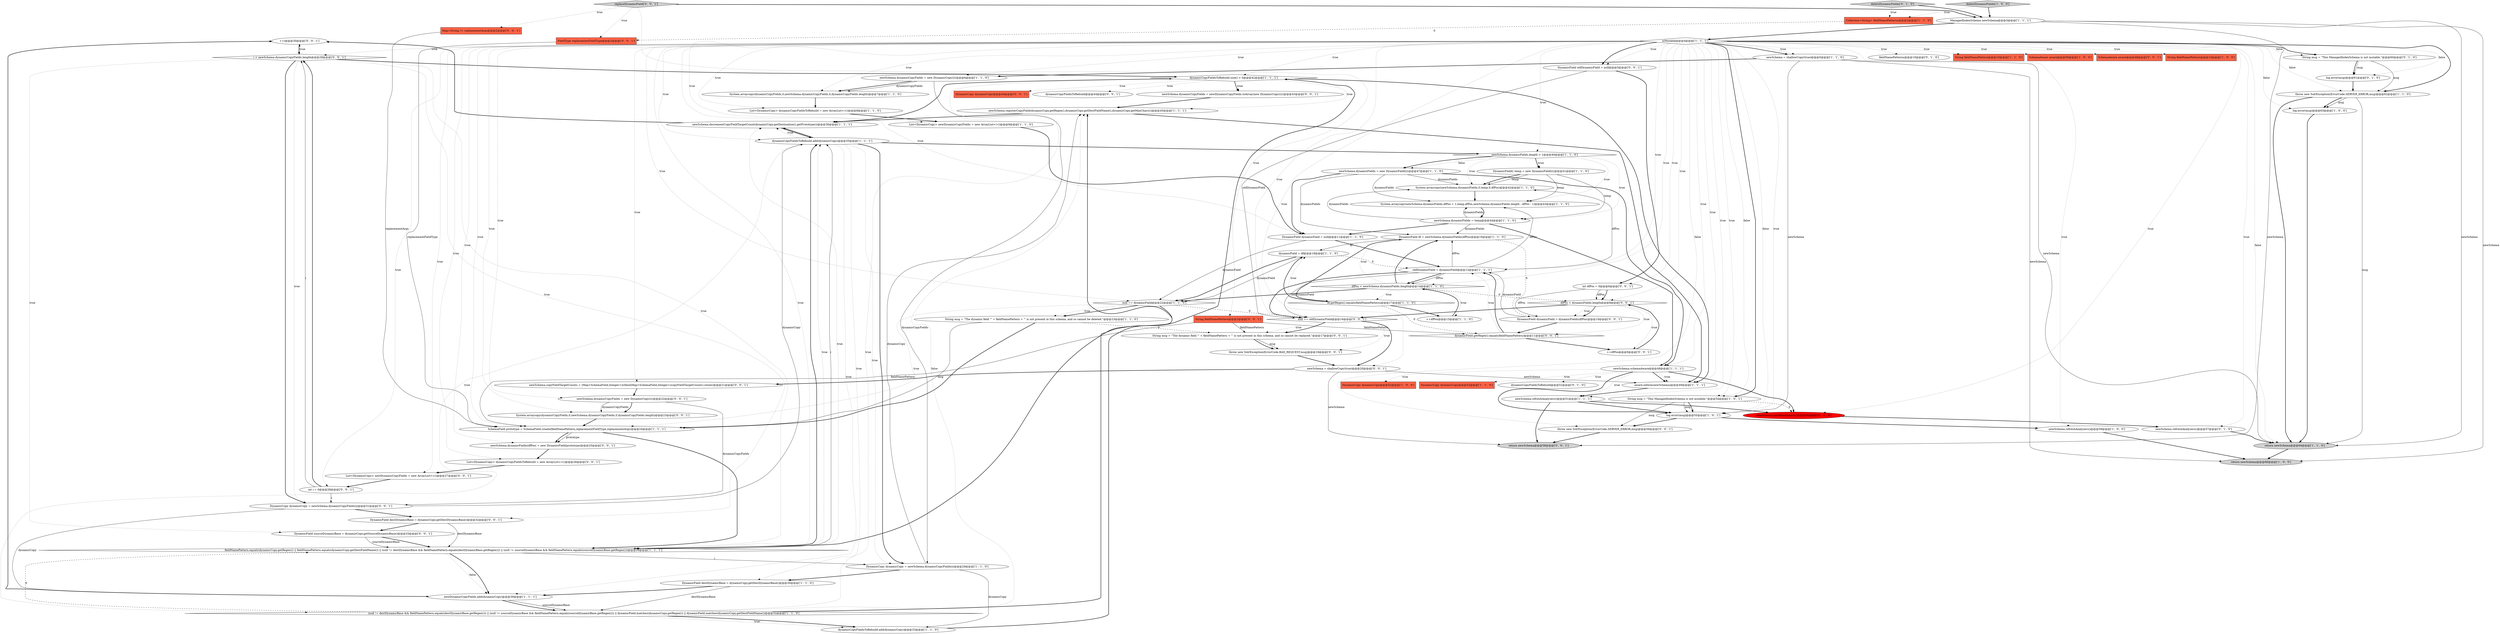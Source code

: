 digraph {
83 [style = filled, label = "++i@@@30@@@['0', '0', '1']", fillcolor = white, shape = ellipse image = "AAA0AAABBB3BBB"];
57 [style = filled, label = "String fieldNamePattern@@@2@@@['0', '0', '1']", fillcolor = tomato, shape = box image = "AAA0AAABBB3BBB"];
61 [style = filled, label = "newSchema.dynamicFields(dfPos( = new DynamicField(prototype)@@@25@@@['0', '0', '1']", fillcolor = white, shape = ellipse image = "AAA0AAABBB3BBB"];
11 [style = filled, label = "newSchema = shallowCopy(true)@@@5@@@['1', '1', '0']", fillcolor = white, shape = ellipse image = "AAA0AAABBB1BBB"];
79 [style = filled, label = "newSchema.dynamicCopyFields = new DynamicCopy((((@@@22@@@['0', '0', '1']", fillcolor = white, shape = ellipse image = "AAA0AAABBB3BBB"];
40 [style = filled, label = "SchemaField prototype = SchemaField.create(fieldNamePattern,replacementFieldType,replacementArgs)@@@24@@@['1', '1', '1']", fillcolor = white, shape = ellipse image = "AAA0AAABBB1BBB"];
42 [style = filled, label = "return newSchema@@@64@@@['1', '1', '0']", fillcolor = lightgray, shape = ellipse image = "AAA0AAABBB1BBB"];
84 [style = filled, label = "dynamicCopyFieldsToRebuild@@@44@@@['0', '0', '1']", fillcolor = white, shape = ellipse image = "AAA0AAABBB3BBB"];
15 [style = filled, label = "Collection<String> fieldNamePatterns@@@2@@@['1', '1', '0']", fillcolor = tomato, shape = box image = "AAA0AAABBB1BBB"];
54 [style = filled, label = "fieldNamePatterns@@@10@@@['0', '1', '0']", fillcolor = white, shape = ellipse image = "AAA0AAABBB2BBB"];
5 [style = filled, label = "aware.inform(newSchema)@@@49@@@['1', '1', '1']", fillcolor = white, shape = ellipse image = "AAA0AAABBB1BBB"];
50 [style = filled, label = "log.error(msg)@@@61@@@['0', '1', '0']", fillcolor = white, shape = ellipse image = "AAA0AAABBB2BBB"];
78 [style = filled, label = "i < newSchema.dynamicCopyFields.length@@@29@@@['0', '0', '1']", fillcolor = white, shape = diamond image = "AAA0AAABBB3BBB"];
20 [style = filled, label = "deleteDynamicFields['1', '0', '0']", fillcolor = lightgray, shape = diamond image = "AAA0AAABBB1BBB"];
44 [style = filled, label = "System.arraycopy(dynamicCopyFields,0,newSchema.dynamicCopyFields,0,dynamicCopyFields.length)@@@7@@@['1', '1', '0']", fillcolor = white, shape = ellipse image = "AAA0AAABBB1BBB"];
9 [style = filled, label = "newSchema.dynamicFields.length > 1@@@40@@@['1', '1', '0']", fillcolor = white, shape = diamond image = "AAA0AAABBB1BBB"];
39 [style = filled, label = "List<DynamicCopy> dynamicCopyFieldsToRebuild = new ArrayList<>()@@@8@@@['1', '1', '0']", fillcolor = white, shape = ellipse image = "AAA0AAABBB1BBB"];
59 [style = filled, label = "DynamicCopy dynamicCopy = newSchema.dynamicCopyFields(i(@@@31@@@['0', '0', '1']", fillcolor = white, shape = ellipse image = "AAA0AAABBB3BBB"];
77 [style = filled, label = "FieldType replacementFieldType@@@2@@@['0', '0', '1']", fillcolor = tomato, shape = box image = "AAA0AAABBB3BBB"];
64 [style = filled, label = "newSchema.dynamicCopyFields = newDynamicCopyFields.toArray(new DynamicCopy(((()@@@43@@@['0', '0', '1']", fillcolor = white, shape = ellipse image = "AAA0AAABBB3BBB"];
4 [style = filled, label = "newSchema.dynamicFields = new DynamicField((((@@@47@@@['1', '1', '0']", fillcolor = white, shape = ellipse image = "AAA0AAABBB1BBB"];
36 [style = filled, label = "++dfPos@@@15@@@['1', '1', '0']", fillcolor = white, shape = ellipse image = "AAA0AAABBB1BBB"];
21 [style = filled, label = "String msg = \"The dynamic field '\" + fieldNamePattern + \"' is not present in this schema, and so cannot be deleted.\"@@@23@@@['1', '1', '0']", fillcolor = white, shape = ellipse image = "AAA0AAABBB1BBB"];
23 [style = filled, label = "DynamicCopy dynamicCopy@@@52@@@['1', '0', '0']", fillcolor = tomato, shape = box image = "AAA0AAABBB1BBB"];
38 [style = filled, label = "System.arraycopy(newSchema.dynamicFields,0,temp,0,dfPos)@@@42@@@['1', '1', '0']", fillcolor = white, shape = ellipse image = "AAA0AAABBB1BBB"];
46 [style = filled, label = "newSchema.schemaAware@@@48@@@['1', '1', '1']", fillcolor = white, shape = ellipse image = "AAA0AAABBB1BBB"];
85 [style = filled, label = "DynamicField destDynamicBase = dynamicCopy.getDestDynamicBase()@@@32@@@['0', '0', '1']", fillcolor = white, shape = ellipse image = "AAA0AAABBB3BBB"];
28 [style = filled, label = "System.arraycopy(newSchema.dynamicFields,dfPos + 1,temp,dfPos,newSchema.dynamicFields.length - dfPos - 1)@@@43@@@['1', '1', '0']", fillcolor = white, shape = ellipse image = "AAA0AAABBB1BBB"];
31 [style = filled, label = "String fieldNamePattern@@@10@@@['1', '1', '0']", fillcolor = tomato, shape = box image = "AAA0AAABBB1BBB"];
33 [style = filled, label = "DynamicCopy dynamicCopy@@@52@@@['1', '1', '0']", fillcolor = tomato, shape = box image = "AAA0AAABBB1BBB"];
14 [style = filled, label = "SchemaAware aware@@@56@@@['1', '0', '0']", fillcolor = tomato, shape = box image = "AAA0AAABBB1BBB"];
86 [style = filled, label = "List<DynamicCopy> dynamicCopyFieldsToRebuild = new ArrayList<>()@@@26@@@['0', '0', '1']", fillcolor = white, shape = ellipse image = "AAA0AAABBB3BBB"];
65 [style = filled, label = "SchemaAware aware@@@48@@@['0', '0', '1']", fillcolor = tomato, shape = box image = "AAA0AAABBB3BBB"];
25 [style = filled, label = "isMutable@@@4@@@['1', '1', '1']", fillcolor = white, shape = diamond image = "AAA0AAABBB1BBB"];
51 [style = filled, label = "dynamicCopyFieldsToRebuild@@@52@@@['0', '1', '0']", fillcolor = white, shape = ellipse image = "AAA0AAABBB2BBB"];
27 [style = filled, label = "DynamicCopy dynamicCopy = newSchema.dynamicCopyFields(i(@@@29@@@['1', '1', '0']", fillcolor = white, shape = ellipse image = "AAA0AAABBB1BBB"];
29 [style = filled, label = "DynamicField dynamicField = null@@@11@@@['1', '1', '0']", fillcolor = white, shape = ellipse image = "AAA0AAABBB1BBB"];
45 [style = filled, label = "dynamicField = df@@@18@@@['1', '1', '0']", fillcolor = white, shape = ellipse image = "AAA0AAABBB1BBB"];
87 [style = filled, label = "dfPos < dynamicFields.length@@@8@@@['0', '0', '1']", fillcolor = white, shape = diamond image = "AAA0AAABBB3BBB"];
47 [style = filled, label = "newDynamicCopyFields.add(dynamicCopy)@@@39@@@['1', '1', '1']", fillcolor = white, shape = ellipse image = "AAA0AAABBB1BBB"];
62 [style = filled, label = "replaceDynamicField['0', '0', '1']", fillcolor = lightgray, shape = diamond image = "AAA0AAABBB3BBB"];
18 [style = filled, label = "return newSchema@@@66@@@['1', '0', '0']", fillcolor = lightgray, shape = ellipse image = "AAA0AAABBB1BBB"];
71 [style = filled, label = "throw new SolrException(ErrorCode.SERVER_ERROR,msg)@@@56@@@['0', '0', '1']", fillcolor = white, shape = ellipse image = "AAA0AAABBB3BBB"];
41 [style = filled, label = "newSchema.decrementCopyFieldTargetCount(dynamicCopy.getDestination().getPrototype())@@@36@@@['1', '1', '1']", fillcolor = white, shape = ellipse image = "AAA0AAABBB1BBB"];
3 [style = filled, label = "String fieldNamePattern@@@10@@@['1', '0', '0']", fillcolor = tomato, shape = box image = "AAA0AAABBB1BBB"];
19 [style = filled, label = "df.getRegex().equals(fieldNamePattern)@@@17@@@['1', '1', '0']", fillcolor = white, shape = diamond image = "AAA0AAABBB1BBB"];
17 [style = filled, label = "newSchema.registerCopyField(dynamicCopy.getRegex(),dynamicCopy.getDestFieldName(),dynamicCopy.getMaxChars())@@@45@@@['1', '1', '1']", fillcolor = white, shape = ellipse image = "AAA0AAABBB1BBB"];
24 [style = filled, label = "String msg = \"This ManagedIndexSchema is not mutable.\"@@@54@@@['1', '0', '1']", fillcolor = white, shape = ellipse image = "AAA0AAABBB1BBB"];
43 [style = filled, label = "DynamicField destDynamicBase = dynamicCopy.getDestDynamicBase()@@@30@@@['1', '1', '0']", fillcolor = white, shape = ellipse image = "AAA0AAABBB1BBB"];
49 [style = filled, label = "throw new SolrException(ErrorCode.SERVER_ERROR,msg)@@@62@@@['1', '1', '0']", fillcolor = white, shape = ellipse image = "AAA0AAABBB1BBB"];
2 [style = filled, label = "DynamicField df = newSchema.dynamicFields(dfPos(@@@16@@@['1', '1', '0']", fillcolor = white, shape = ellipse image = "AAA0AAABBB1BBB"];
7 [style = filled, label = "oldDynamicField = dynamicField@@@12@@@['1', '1', '1']", fillcolor = white, shape = ellipse image = "AAA0AAABBB1BBB"];
75 [style = filled, label = "throw new SolrException(ErrorCode.BAD_REQUEST,msg)@@@18@@@['0', '0', '1']", fillcolor = white, shape = ellipse image = "AAA0AAABBB3BBB"];
12 [style = filled, label = "dynamicCopyFieldsToRebuild.add(dynamicCopy)@@@33@@@['1', '1', '0']", fillcolor = white, shape = ellipse image = "AAA0AAABBB1BBB"];
16 [style = filled, label = "log.error(msg)@@@55@@@['1', '0', '1']", fillcolor = white, shape = ellipse image = "AAA0AAABBB1BBB"];
88 [style = filled, label = "++dfPos@@@9@@@['0', '0', '1']", fillcolor = white, shape = ellipse image = "AAA0AAABBB3BBB"];
6 [style = filled, label = "log.error(msg)@@@63@@@['1', '0', '0']", fillcolor = white, shape = ellipse image = "AAA0AAABBB1BBB"];
52 [style = filled, label = "deleteDynamicFields['0', '1', '0']", fillcolor = lightgray, shape = diamond image = "AAA0AAABBB2BBB"];
53 [style = filled, label = "newSchema.refreshAnalyzers()@@@57@@@['0', '1', '0']", fillcolor = white, shape = ellipse image = "AAA0AAABBB2BBB"];
68 [style = filled, label = "newSchema.copyFieldTargetCounts = (Map<SchemaField,Integer>)((HashMap<SchemaField,Integer>)copyFieldTargetCounts).clone()@@@21@@@['0', '0', '1']", fillcolor = white, shape = ellipse image = "AAA0AAABBB3BBB"];
26 [style = filled, label = "null == dynamicField@@@22@@@['1', '1', '0']", fillcolor = white, shape = diamond image = "AAA0AAABBB1BBB"];
55 [style = filled, label = "String msg = \"This ManagedIndexSchema is not mutable.\"@@@60@@@['0', '1', '0']", fillcolor = white, shape = ellipse image = "AAA0AAABBB2BBB"];
48 [style = filled, label = "newSchema.refreshAnalyzers()@@@59@@@['1', '0', '0']", fillcolor = white, shape = ellipse image = "AAA0AAABBB1BBB"];
32 [style = filled, label = "fieldNamePattern.equals(dynamicCopy.getRegex()) || fieldNamePattern.equals(dynamicCopy.getDestFieldName()) || (null != destDynamicBase && fieldNamePattern.equals(destDynamicBase.getRegex())) || (null != sourceDynamicBase && fieldNamePattern.equals(sourceDynamicBase.getRegex()))@@@34@@@['1', '1', '1']", fillcolor = white, shape = diamond image = "AAA0AAABBB1BBB"];
63 [style = filled, label = "List<DynamicCopy> newDynamicCopyFields = new ArrayList<>()@@@27@@@['0', '0', '1']", fillcolor = white, shape = ellipse image = "AAA0AAABBB3BBB"];
72 [style = filled, label = "DynamicField sourceDynamicBase = dynamicCopy.getSourceDynamicBase()@@@33@@@['0', '0', '1']", fillcolor = white, shape = ellipse image = "AAA0AAABBB3BBB"];
73 [style = filled, label = "null == oldDynamicField@@@16@@@['0', '0', '1']", fillcolor = white, shape = diamond image = "AAA0AAABBB3BBB"];
80 [style = filled, label = "int i = 0@@@28@@@['0', '0', '1']", fillcolor = white, shape = ellipse image = "AAA0AAABBB3BBB"];
30 [style = filled, label = "(null != destDynamicBase && fieldNamePattern.equals(destDynamicBase.getRegex())) || (null != sourceDynamicBase && fieldNamePattern.equals(sourceDynamicBase.getRegex())) || dynamicField.matches(dynamicCopy.getRegex()) || dynamicField.matches(dynamicCopy.getDestFieldName())@@@32@@@['1', '1', '0']", fillcolor = white, shape = diamond image = "AAA0AAABBB1BBB"];
8 [style = filled, label = "dfPos < newSchema.dynamicFields.length@@@14@@@['1', '1', '0']", fillcolor = white, shape = diamond image = "AAA0AAABBB1BBB"];
34 [style = filled, label = "dynamicCopyFieldsToRebuild.add(dynamicCopy)@@@35@@@['1', '1', '1']", fillcolor = white, shape = ellipse image = "AAA0AAABBB1BBB"];
67 [style = filled, label = "int dfPos = 0@@@6@@@['0', '0', '1']", fillcolor = white, shape = ellipse image = "AAA0AAABBB3BBB"];
10 [style = filled, label = "ManagedIndexSchema newSchema@@@3@@@['1', '1', '1']", fillcolor = white, shape = ellipse image = "AAA0AAABBB1BBB"];
69 [style = filled, label = "String msg = \"The dynamic field '\" + fieldNamePattern + \"' is not present in this schema, and so cannot be replaced.\"@@@17@@@['0', '0', '1']", fillcolor = white, shape = ellipse image = "AAA0AAABBB3BBB"];
81 [style = filled, label = "DynamicField oldDynamicField = null@@@5@@@['0', '0', '1']", fillcolor = white, shape = ellipse image = "AAA0AAABBB3BBB"];
35 [style = filled, label = "newSchema.refreshAnalyzers()@@@51@@@['1', '1', '1']", fillcolor = white, shape = ellipse image = "AAA0AAABBB1BBB"];
37 [style = filled, label = "List<DynamicCopy> newDynamicCopyFields = new ArrayList<>()@@@9@@@['1', '1', '0']", fillcolor = white, shape = ellipse image = "AAA0AAABBB1BBB"];
1 [style = filled, label = "newSchema.dynamicCopyFields = new DynamicCopy((((@@@6@@@['1', '1', '0']", fillcolor = white, shape = ellipse image = "AAA0AAABBB1BBB"];
13 [style = filled, label = "DynamicField(( temp = new DynamicField((((@@@41@@@['1', '1', '0']", fillcolor = white, shape = ellipse image = "AAA0AAABBB1BBB"];
82 [style = filled, label = "DynamicCopy dynamicCopy@@@44@@@['0', '0', '1']", fillcolor = tomato, shape = box image = "AAA0AAABBB3BBB"];
76 [style = filled, label = "return newSchema@@@58@@@['0', '0', '1']", fillcolor = lightgray, shape = ellipse image = "AAA0AAABBB3BBB"];
58 [style = filled, label = "System.arraycopy(dynamicCopyFields,0,newSchema.dynamicCopyFields,0,dynamicCopyFields.length)@@@23@@@['0', '0', '1']", fillcolor = white, shape = ellipse image = "AAA0AAABBB3BBB"];
0 [style = filled, label = "newSchema.dynamicFields = temp@@@44@@@['1', '1', '0']", fillcolor = white, shape = ellipse image = "AAA0AAABBB1BBB"];
22 [style = filled, label = "dynamicCopyFieldsToRebuild.size() > 0@@@42@@@['1', '1', '1']", fillcolor = white, shape = diamond image = "AAA0AAABBB1BBB"];
56 [style = filled, label = "newSchema.postReadInform()@@@56@@@['0', '1', '0']", fillcolor = red, shape = ellipse image = "AAA1AAABBB2BBB"];
70 [style = filled, label = "DynamicField dynamicField = dynamicFields(dfPos(@@@10@@@['0', '0', '1']", fillcolor = white, shape = ellipse image = "AAA0AAABBB3BBB"];
74 [style = filled, label = "newSchema = shallowCopy(true)@@@20@@@['0', '0', '1']", fillcolor = white, shape = ellipse image = "AAA0AAABBB3BBB"];
66 [style = filled, label = "dynamicField.getRegex().equals(fieldNamePattern)@@@11@@@['0', '0', '1']", fillcolor = white, shape = diamond image = "AAA0AAABBB3BBB"];
60 [style = filled, label = "Map<String,?> replacementArgs@@@2@@@['0', '0', '1']", fillcolor = tomato, shape = box image = "AAA0AAABBB3BBB"];
25->81 [style = dotted, label="true"];
25->49 [style = bold, label=""];
69->75 [style = solid, label="msg"];
70->66 [style = bold, label=""];
34->9 [style = bold, label=""];
22->82 [style = dotted, label="true"];
24->16 [style = solid, label="msg"];
30->17 [style = dotted, label="false"];
27->17 [style = solid, label="dynamicCopy"];
0->46 [style = bold, label=""];
46->5 [style = bold, label=""];
62->57 [style = dotted, label="true"];
59->47 [style = solid, label="dynamicCopy"];
55->50 [style = solid, label="msg"];
25->35 [style = dotted, label="true"];
73->74 [style = bold, label=""];
40->61 [style = solid, label="prototype"];
25->80 [style = dotted, label="true"];
19->36 [style = bold, label=""];
80->78 [style = solid, label="i"];
32->34 [style = bold, label=""];
25->49 [style = dotted, label="false"];
19->45 [style = dotted, label="true"];
25->29 [style = dotted, label="true"];
7->8 [style = bold, label=""];
0->28 [style = solid, label="dynamicFields"];
25->11 [style = dotted, label="true"];
13->28 [style = solid, label="temp"];
9->4 [style = dotted, label="false"];
25->65 [style = dotted, label="true"];
19->66 [style = dashed, label="0"];
30->32 [style = dashed, label="0"];
25->61 [style = dotted, label="true"];
67->87 [style = solid, label="dfPos"];
28->0 [style = bold, label=""];
67->70 [style = solid, label="dfPos"];
34->43 [style = dotted, label="true"];
57->66 [style = solid, label="fieldNamePattern"];
66->88 [style = bold, label=""];
85->32 [style = solid, label="destDynamicBase"];
45->26 [style = solid, label="dynamicField"];
4->28 [style = solid, label="dynamicFields"];
34->27 [style = dotted, label="true"];
59->85 [style = bold, label=""];
41->83 [style = bold, label=""];
83->78 [style = bold, label=""];
78->32 [style = dotted, label="true"];
25->78 [style = dotted, label="true"];
48->18 [style = bold, label=""];
56->53 [style = bold, label=""];
12->22 [style = bold, label=""];
22->64 [style = bold, label=""];
20->15 [style = dotted, label="true"];
7->73 [style = bold, label=""];
4->46 [style = bold, label=""];
25->44 [style = dotted, label="true"];
9->28 [style = dotted, label="true"];
25->24 [style = dotted, label="false"];
79->59 [style = solid, label="dynamicCopyFields"];
40->61 [style = bold, label=""];
21->40 [style = solid, label="msg"];
17->5 [style = bold, label=""];
25->32 [style = dotted, label="true"];
26->32 [style = bold, label=""];
1->44 [style = bold, label=""];
66->7 [style = bold, label=""];
49->6 [style = solid, label="msg"];
34->47 [style = dotted, label="true"];
46->5 [style = dotted, label="true"];
38->28 [style = bold, label=""];
32->47 [style = dotted, label="false"];
78->59 [style = dotted, label="true"];
2->70 [style = dashed, label="0"];
67->87 [style = bold, label=""];
17->41 [style = bold, label=""];
25->55 [style = bold, label=""];
86->63 [style = bold, label=""];
22->41 [style = bold, label=""];
80->78 [style = bold, label=""];
1->44 [style = solid, label="dynamicCopyFields"];
37->29 [style = bold, label=""];
25->48 [style = dotted, label="true"];
30->12 [style = dotted, label="true"];
75->74 [style = bold, label=""];
22->64 [style = dotted, label="true"];
0->29 [style = bold, label=""];
73->69 [style = bold, label=""];
13->0 [style = solid, label="temp"];
46->33 [style = dotted, label="true"];
87->88 [style = dotted, label="true"];
25->54 [style = dotted, label="true"];
73->69 [style = dotted, label="true"];
22->84 [style = dotted, label="true"];
22->5 [style = bold, label=""];
50->49 [style = bold, label=""];
9->38 [style = dotted, label="true"];
62->77 [style = dotted, label="true"];
78->83 [style = dotted, label="true"];
26->40 [style = dotted, label="true"];
25->24 [style = bold, label=""];
25->86 [style = dotted, label="true"];
25->5 [style = dotted, label="true"];
47->30 [style = solid, label="sourceDynamicBase"];
8->87 [style = dashed, label="0"];
43->47 [style = bold, label=""];
78->85 [style = dotted, label="true"];
10->25 [style = bold, label=""];
49->42 [style = solid, label="msg"];
1->27 [style = solid, label="dynamicCopyFields"];
10->76 [style = solid, label="newSchema"];
9->13 [style = dotted, label="true"];
25->74 [style = dotted, label="true"];
7->28 [style = solid, label="dfPos"];
21->69 [style = dashed, label="0"];
16->71 [style = bold, label=""];
25->68 [style = dotted, label="true"];
62->60 [style = dotted, label="true"];
25->42 [style = dotted, label="false"];
25->26 [style = dotted, label="true"];
25->53 [style = dotted, label="true"];
25->73 [style = dotted, label="true"];
25->8 [style = dotted, label="true"];
8->19 [style = dotted, label="true"];
24->56 [style = dashed, label="0"];
39->37 [style = bold, label=""];
46->56 [style = bold, label=""];
46->16 [style = bold, label=""];
30->17 [style = bold, label=""];
27->43 [style = bold, label=""];
9->0 [style = dotted, label="true"];
32->34 [style = dotted, label="true"];
64->17 [style = bold, label=""];
55->49 [style = solid, label="msg"];
72->32 [style = bold, label=""];
10->18 [style = solid, label="newSchema"];
46->35 [style = dotted, label="true"];
25->31 [style = dotted, label="true"];
25->71 [style = dotted, label="false"];
68->79 [style = bold, label=""];
8->2 [style = dotted, label="true"];
2->45 [style = solid, label="df"];
78->59 [style = bold, label=""];
53->42 [style = bold, label=""];
6->42 [style = bold, label=""];
80->59 [style = solid, label="i"];
11->42 [style = solid, label="newSchema"];
77->40 [style = solid, label="replacementFieldType"];
69->75 [style = bold, label=""];
32->27 [style = solid, label="i"];
0->38 [style = solid, label="dynamicFields"];
25->24 [style = dotted, label="true"];
4->29 [style = bold, label=""];
87->70 [style = dotted, label="true"];
25->39 [style = dotted, label="true"];
27->12 [style = solid, label="dynamicCopy"];
24->71 [style = solid, label="msg"];
25->7 [style = dotted, label="true"];
7->2 [style = solid, label="dfPos"];
26->21 [style = bold, label=""];
71->76 [style = bold, label=""];
19->45 [style = bold, label=""];
0->2 [style = solid, label="dynamicFields"];
30->12 [style = bold, label=""];
66->7 [style = dotted, label="true"];
35->76 [style = bold, label=""];
46->51 [style = dotted, label="true"];
8->2 [style = bold, label=""];
87->70 [style = bold, label=""];
81->73 [style = solid, label="oldDynamicField"];
59->34 [style = solid, label="dynamicCopy"];
74->68 [style = bold, label=""];
16->48 [style = bold, label=""];
47->83 [style = bold, label=""];
40->32 [style = bold, label=""];
60->40 [style = solid, label="replacementArgs"];
36->8 [style = bold, label=""];
57->40 [style = solid, label="fieldNamePattern"];
10->42 [style = solid, label="newSchema"];
55->50 [style = bold, label=""];
25->55 [style = dotted, label="false"];
73->75 [style = dotted, label="true"];
8->36 [style = dotted, label="true"];
63->80 [style = bold, label=""];
32->34 [style = solid, label="i"];
25->16 [style = dotted, label="false"];
34->27 [style = bold, label=""];
34->30 [style = dotted, label="true"];
41->34 [style = bold, label=""];
5->35 [style = bold, label=""];
49->6 [style = bold, label=""];
87->73 [style = bold, label=""];
25->81 [style = bold, label=""];
25->16 [style = dotted, label="true"];
88->87 [style = bold, label=""];
45->7 [style = dashed, label="0"];
25->1 [style = dotted, label="true"];
25->6 [style = dotted, label="false"];
25->37 [style = dotted, label="true"];
74->5 [style = solid, label="newSchema"];
49->42 [style = bold, label=""];
13->38 [style = solid, label="temp"];
42->18 [style = bold, label=""];
2->19 [style = bold, label=""];
35->16 [style = bold, label=""];
79->58 [style = bold, label=""];
11->18 [style = solid, label="newSchema"];
43->30 [style = solid, label="destDynamicBase"];
85->72 [style = bold, label=""];
7->73 [style = solid, label="oldDynamicField"];
11->16 [style = solid, label="newSchema"];
46->23 [style = dotted, label="true"];
25->79 [style = dotted, label="true"];
11->1 [style = bold, label=""];
61->86 [style = bold, label=""];
25->34 [style = dotted, label="true"];
32->41 [style = dotted, label="true"];
26->73 [style = dashed, label="0"];
15->77 [style = dashed, label="0"];
9->4 [style = bold, label=""];
81->67 [style = bold, label=""];
57->69 [style = solid, label="fieldNamePattern"];
25->50 [style = dotted, label="false"];
58->40 [style = bold, label=""];
25->58 [style = dotted, label="true"];
74->76 [style = solid, label="newSchema"];
62->10 [style = bold, label=""];
52->10 [style = bold, label=""];
34->41 [style = bold, label=""];
25->14 [style = dotted, label="true"];
35->56 [style = bold, label=""];
44->39 [style = bold, label=""];
25->46 [style = dotted, label="true"];
52->15 [style = dotted, label="true"];
25->67 [style = dotted, label="true"];
78->72 [style = dotted, label="true"];
47->30 [style = bold, label=""];
20->10 [style = bold, label=""];
4->38 [style = solid, label="dynamicFields"];
70->7 [style = solid, label="dynamicField"];
24->16 [style = bold, label=""];
4->2 [style = solid, label="dynamicFields"];
25->9 [style = dotted, label="true"];
25->87 [style = dotted, label="true"];
32->47 [style = bold, label=""];
72->32 [style = solid, label="sourceDynamicBase"];
25->40 [style = dotted, label="true"];
25->11 [style = bold, label=""];
26->21 [style = dotted, label="true"];
34->41 [style = dotted, label="true"];
25->56 [style = dotted, label="true"];
25->22 [style = dotted, label="true"];
21->40 [style = bold, label=""];
29->7 [style = bold, label=""];
25->3 [style = dotted, label="true"];
13->38 [style = bold, label=""];
22->17 [style = dotted, label="true"];
45->26 [style = bold, label=""];
7->38 [style = solid, label="dfPos"];
29->26 [style = solid, label="dynamicField"];
7->8 [style = solid, label="dfPos"];
30->22 [style = dotted, label="true"];
79->58 [style = solid, label="dynamicCopyFields"];
78->22 [style = bold, label=""];
25->63 [style = dotted, label="true"];
87->66 [style = dotted, label="true"];
9->13 [style = bold, label=""];
8->26 [style = bold, label=""];
}

